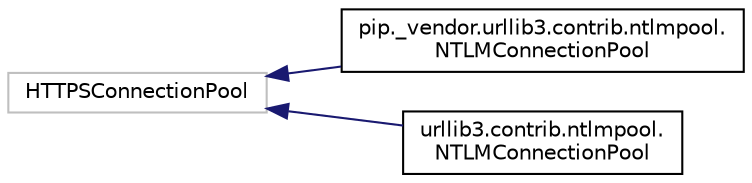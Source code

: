 digraph "Graphical Class Hierarchy"
{
 // LATEX_PDF_SIZE
  edge [fontname="Helvetica",fontsize="10",labelfontname="Helvetica",labelfontsize="10"];
  node [fontname="Helvetica",fontsize="10",shape=record];
  rankdir="LR";
  Node3528 [label="HTTPSConnectionPool",height=0.2,width=0.4,color="grey75", fillcolor="white", style="filled",tooltip=" "];
  Node3528 -> Node0 [dir="back",color="midnightblue",fontsize="10",style="solid",fontname="Helvetica"];
  Node0 [label="pip._vendor.urllib3.contrib.ntlmpool.\lNTLMConnectionPool",height=0.2,width=0.4,color="black", fillcolor="white", style="filled",URL="$classpip_1_1__vendor_1_1urllib3_1_1contrib_1_1ntlmpool_1_1NTLMConnectionPool.html",tooltip=" "];
  Node3528 -> Node3530 [dir="back",color="midnightblue",fontsize="10",style="solid",fontname="Helvetica"];
  Node3530 [label="urllib3.contrib.ntlmpool.\lNTLMConnectionPool",height=0.2,width=0.4,color="black", fillcolor="white", style="filled",URL="$classurllib3_1_1contrib_1_1ntlmpool_1_1NTLMConnectionPool.html",tooltip=" "];
}
